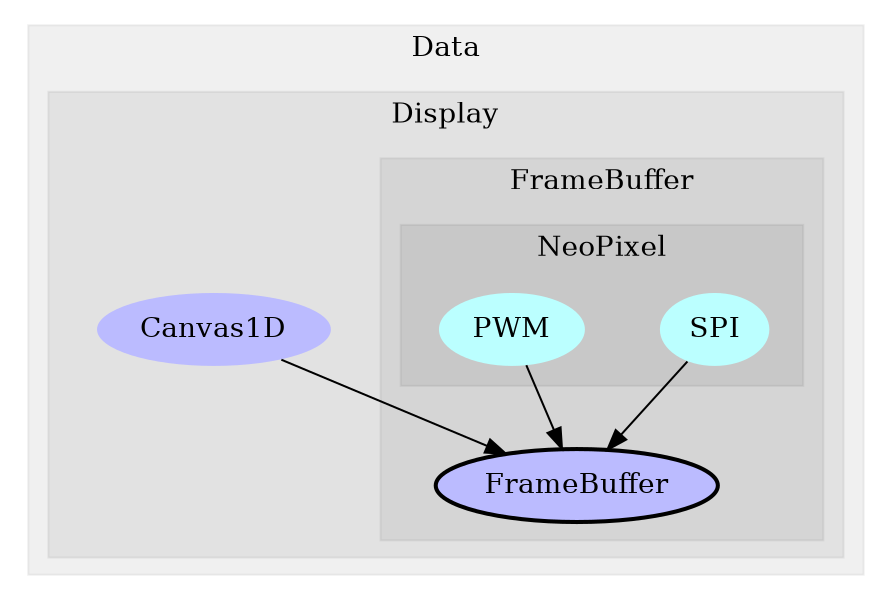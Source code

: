 digraph G {
size="6,4";
ratio="fill";
subgraph cluster_0 {
label="Data";
color="#0000000F";
style="filled";
subgraph cluster_1 {
label="Display";
color="#0000000F";
style="filled";
u3[label="Canvas1D",style="filled",fillcolor="#bbbbff",penwidth="0"];
subgraph cluster_2 {
label="FrameBuffer";
color="#0000000F";
style="filled";
u2[label="FrameBuffer",style="filled,bold",fillcolor="#bbbbff"];
subgraph cluster_3 {
label="NeoPixel";
color="#0000000F";
style="filled";
u0[label="SPI",style="filled",fillcolor="#bbffff",penwidth="0"];
u1[label="PWM",style="filled",fillcolor="#bbffff",penwidth="0"];

}

}

}

}
u0 -> u2;
u1 -> u2;
u3 -> u2;

}
